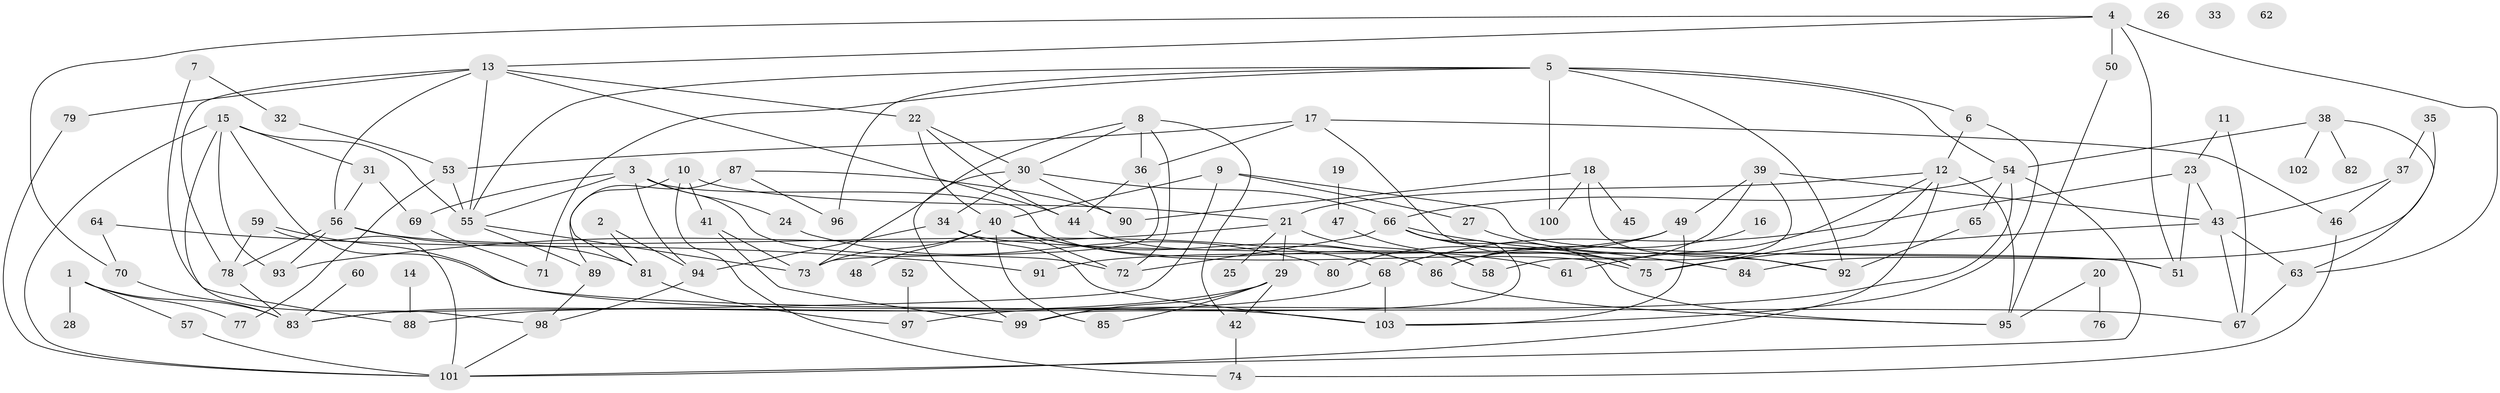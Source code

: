 // coarse degree distribution, {3: 0.09375, 5: 0.0625, 12: 0.0625, 17: 0.03125, 8: 0.03125, 9: 0.0625, 4: 0.09375, 10: 0.03125, 6: 0.09375, 2: 0.09375, 1: 0.15625, 11: 0.0625, 0: 0.09375, 7: 0.03125}
// Generated by graph-tools (version 1.1) at 2025/16/03/04/25 18:16:40]
// undirected, 103 vertices, 173 edges
graph export_dot {
graph [start="1"]
  node [color=gray90,style=filled];
  1;
  2;
  3;
  4;
  5;
  6;
  7;
  8;
  9;
  10;
  11;
  12;
  13;
  14;
  15;
  16;
  17;
  18;
  19;
  20;
  21;
  22;
  23;
  24;
  25;
  26;
  27;
  28;
  29;
  30;
  31;
  32;
  33;
  34;
  35;
  36;
  37;
  38;
  39;
  40;
  41;
  42;
  43;
  44;
  45;
  46;
  47;
  48;
  49;
  50;
  51;
  52;
  53;
  54;
  55;
  56;
  57;
  58;
  59;
  60;
  61;
  62;
  63;
  64;
  65;
  66;
  67;
  68;
  69;
  70;
  71;
  72;
  73;
  74;
  75;
  76;
  77;
  78;
  79;
  80;
  81;
  82;
  83;
  84;
  85;
  86;
  87;
  88;
  89;
  90;
  91;
  92;
  93;
  94;
  95;
  96;
  97;
  98;
  99;
  100;
  101;
  102;
  103;
  1 -- 28;
  1 -- 57;
  1 -- 77;
  1 -- 83;
  2 -- 81;
  2 -- 94;
  3 -- 24;
  3 -- 55;
  3 -- 69;
  3 -- 72;
  3 -- 75;
  3 -- 94;
  4 -- 13;
  4 -- 50;
  4 -- 51;
  4 -- 63;
  4 -- 70;
  5 -- 6;
  5 -- 54;
  5 -- 55;
  5 -- 71;
  5 -- 92;
  5 -- 96;
  5 -- 100;
  6 -- 12;
  6 -- 103;
  7 -- 32;
  7 -- 98;
  8 -- 30;
  8 -- 36;
  8 -- 42;
  8 -- 72;
  8 -- 73;
  9 -- 27;
  9 -- 40;
  9 -- 51;
  9 -- 83;
  10 -- 21;
  10 -- 41;
  10 -- 74;
  10 -- 81;
  11 -- 23;
  11 -- 67;
  12 -- 21;
  12 -- 61;
  12 -- 75;
  12 -- 95;
  12 -- 101;
  13 -- 22;
  13 -- 44;
  13 -- 55;
  13 -- 56;
  13 -- 78;
  13 -- 79;
  14 -- 88;
  15 -- 31;
  15 -- 55;
  15 -- 88;
  15 -- 93;
  15 -- 101;
  15 -- 103;
  16 -- 86;
  17 -- 36;
  17 -- 46;
  17 -- 53;
  17 -- 75;
  18 -- 45;
  18 -- 90;
  18 -- 92;
  18 -- 100;
  19 -- 47;
  20 -- 76;
  20 -- 95;
  21 -- 25;
  21 -- 29;
  21 -- 58;
  21 -- 93;
  22 -- 30;
  22 -- 40;
  22 -- 44;
  23 -- 43;
  23 -- 51;
  23 -- 68;
  24 -- 80;
  27 -- 92;
  29 -- 42;
  29 -- 83;
  29 -- 85;
  29 -- 99;
  30 -- 34;
  30 -- 66;
  30 -- 90;
  30 -- 99;
  31 -- 56;
  31 -- 69;
  32 -- 53;
  34 -- 51;
  34 -- 94;
  34 -- 103;
  35 -- 37;
  35 -- 84;
  36 -- 44;
  36 -- 73;
  37 -- 43;
  37 -- 46;
  38 -- 54;
  38 -- 63;
  38 -- 82;
  38 -- 102;
  39 -- 43;
  39 -- 49;
  39 -- 58;
  39 -- 86;
  40 -- 48;
  40 -- 61;
  40 -- 72;
  40 -- 73;
  40 -- 85;
  40 -- 86;
  41 -- 73;
  41 -- 99;
  42 -- 74;
  43 -- 63;
  43 -- 67;
  43 -- 75;
  44 -- 86;
  46 -- 74;
  47 -- 58;
  49 -- 80;
  49 -- 91;
  49 -- 103;
  50 -- 95;
  52 -- 97;
  53 -- 55;
  53 -- 77;
  54 -- 65;
  54 -- 66;
  54 -- 97;
  54 -- 101;
  55 -- 73;
  55 -- 89;
  56 -- 68;
  56 -- 78;
  56 -- 81;
  56 -- 93;
  57 -- 101;
  59 -- 67;
  59 -- 78;
  59 -- 101;
  60 -- 83;
  63 -- 67;
  64 -- 70;
  64 -- 91;
  65 -- 92;
  66 -- 72;
  66 -- 75;
  66 -- 84;
  66 -- 95;
  66 -- 99;
  68 -- 88;
  68 -- 103;
  69 -- 71;
  70 -- 83;
  78 -- 83;
  79 -- 101;
  81 -- 97;
  86 -- 95;
  87 -- 89;
  87 -- 90;
  87 -- 96;
  89 -- 98;
  94 -- 98;
  98 -- 101;
}
